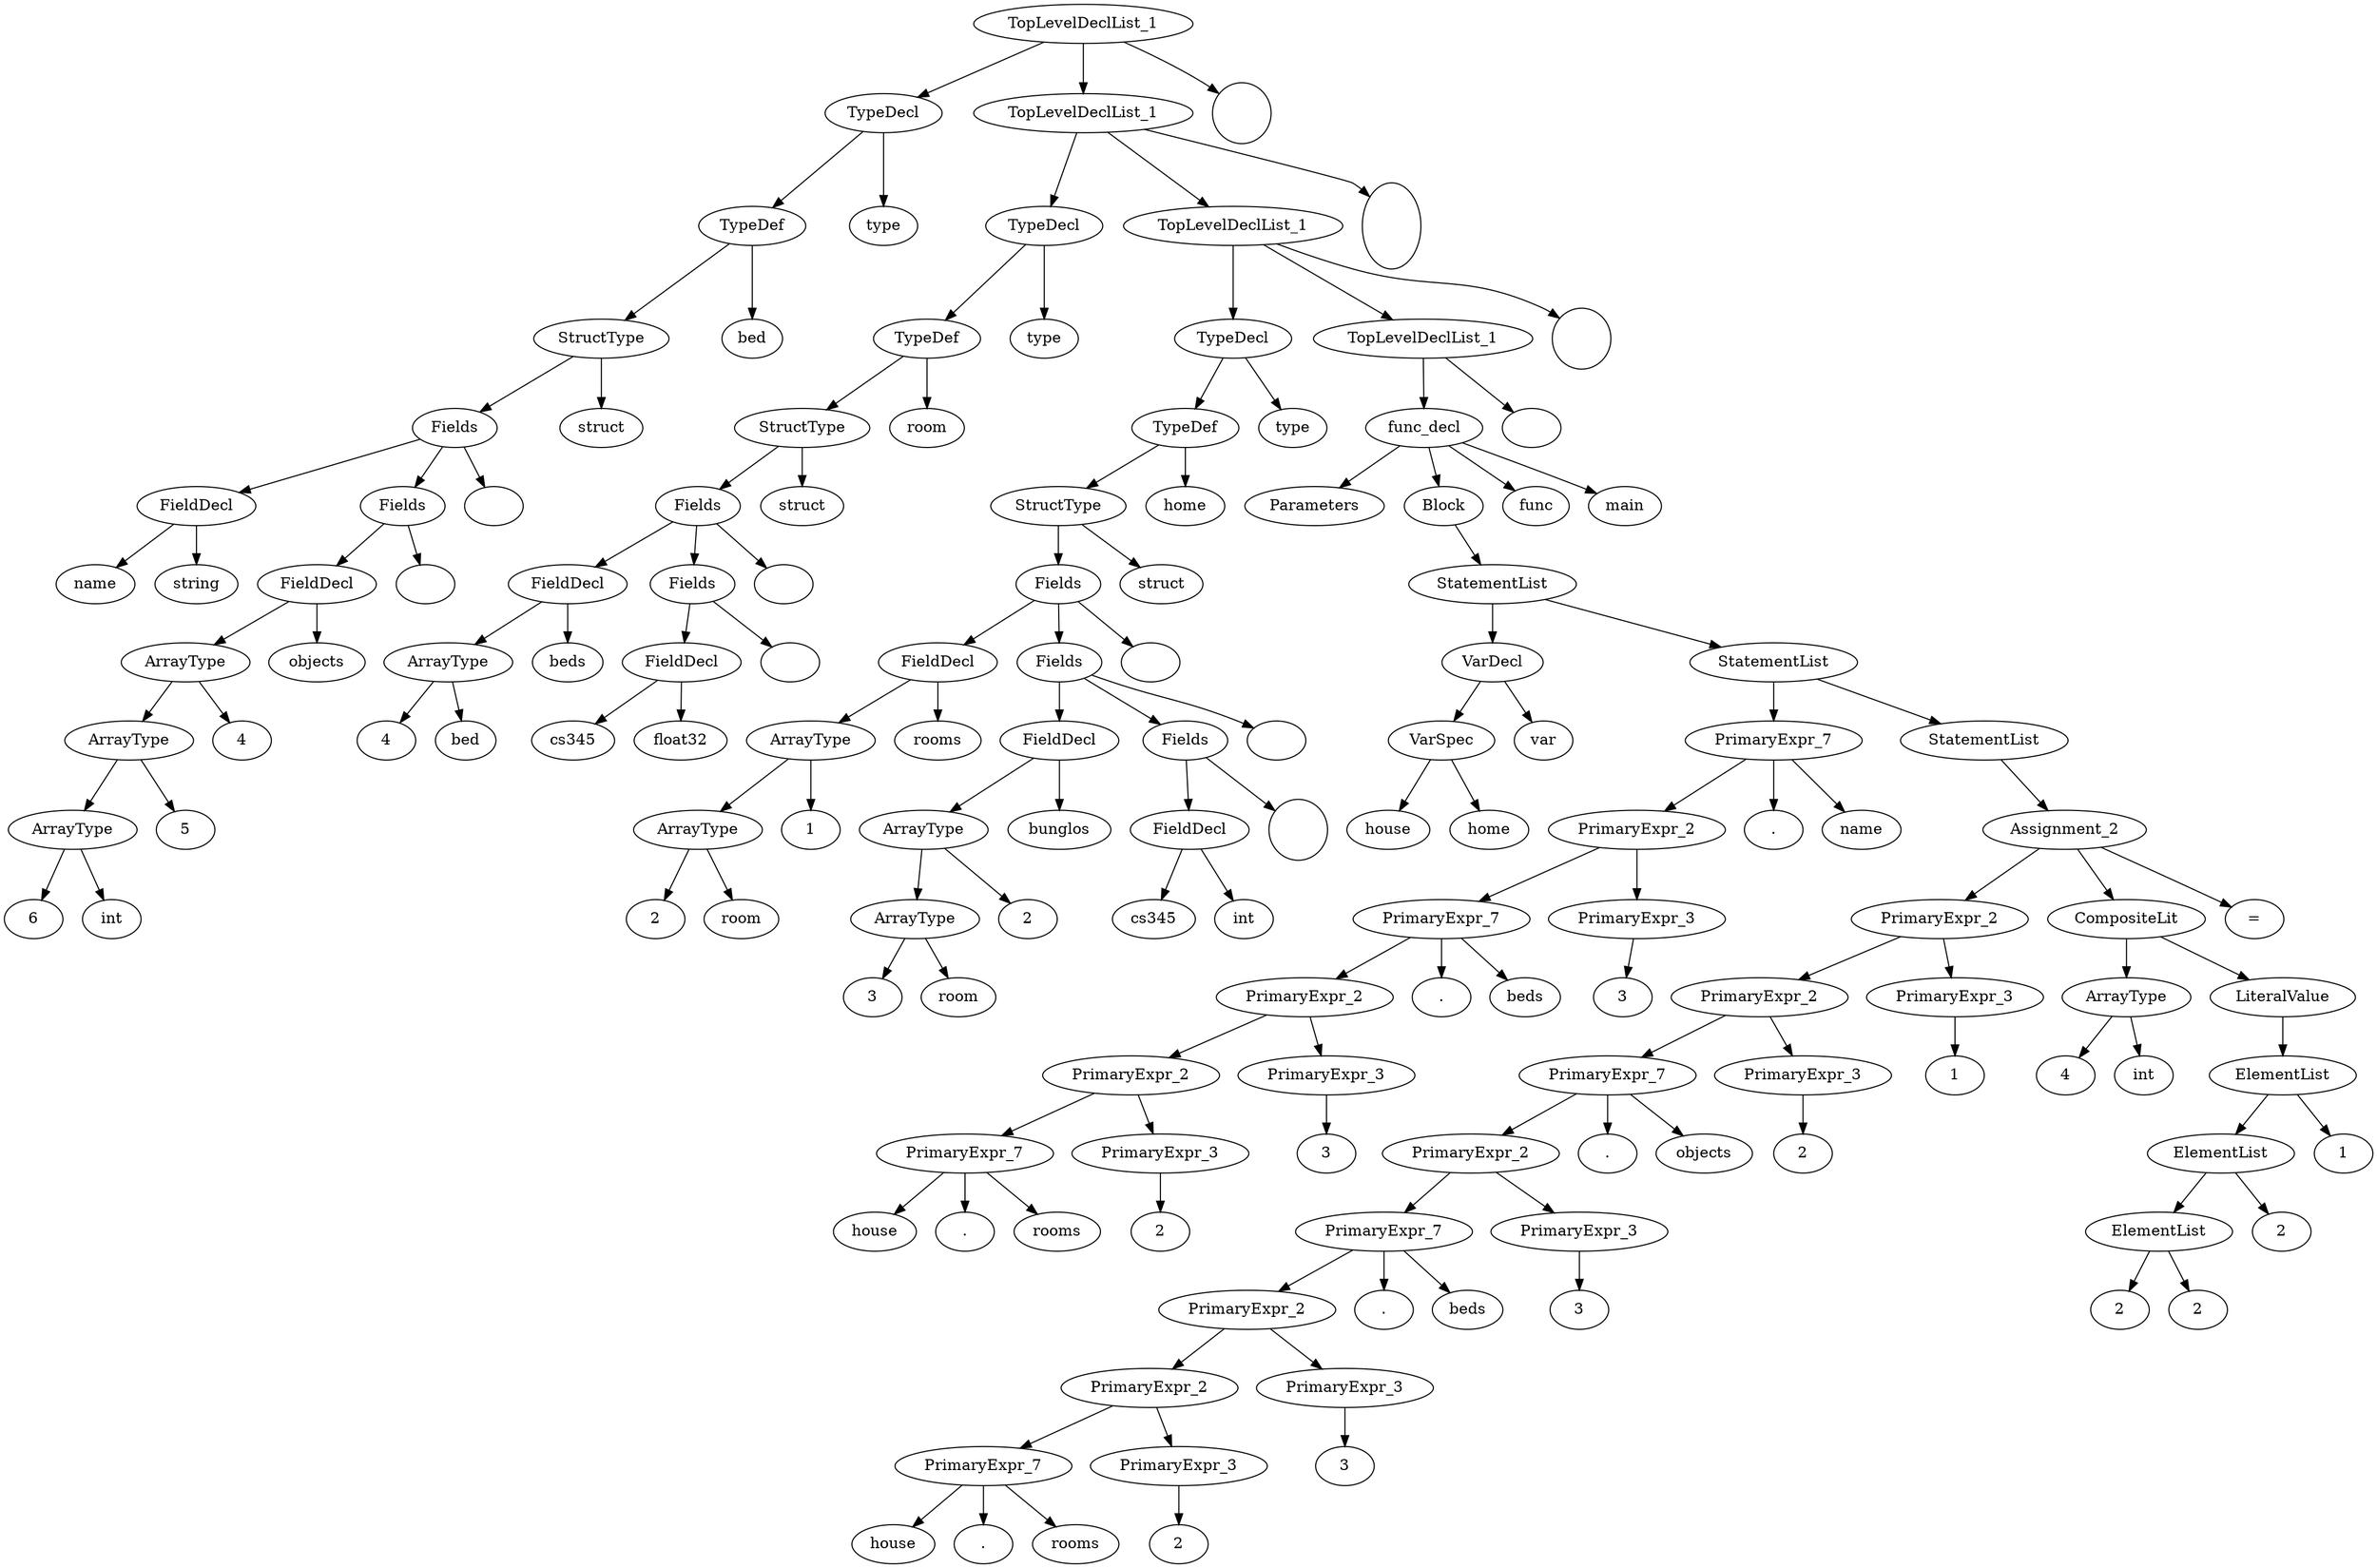 digraph G {
1[label="FieldDecl"]
2[label="name"]
1 -> 2
3[label="string"]
1 -> 3
4[label="ArrayType"]
5[label="6"]
4 -> 5
6[label="int"]
4 -> 6
7[label="ArrayType"]
8[label="5"]
7 -> 8
7 -> 4
9[label="ArrayType"]
10[label="4"]
9 -> 10
9 -> 7
11[label="FieldDecl"]
12[label="objects"]
11 -> 12
11 -> 9
13[label="Fields"]
13 -> 11
14[label="
"]
13 -> 14
15[label="Fields"]
15 -> 1
16[label="
"]
15 -> 16
15 -> 13
17[label="StructType"]
18[label="struct"]
17 -> 18
17 -> 15
19[label="TypeDef"]
20[label="bed"]
19 -> 20
19 -> 17
21[label="TypeDecl"]
22[label="type"]
21 -> 22
21 -> 19
23[label="ArrayType"]
24[label="4"]
23 -> 24
25[label="bed"]
23 -> 25
26[label="FieldDecl"]
27[label="beds"]
26 -> 27
26 -> 23
28[label="FieldDecl"]
29[label="cs345"]
28 -> 29
30[label="float32"]
28 -> 30
31[label="Fields"]
31 -> 28
32[label="
"]
31 -> 32
33[label="Fields"]
33 -> 26
34[label="
"]
33 -> 34
33 -> 31
35[label="StructType"]
36[label="struct"]
35 -> 36
35 -> 33
37[label="TypeDef"]
38[label="room"]
37 -> 38
37 -> 35
39[label="TypeDecl"]
40[label="type"]
39 -> 40
39 -> 37
41[label="ArrayType"]
42[label="2"]
41 -> 42
43[label="room"]
41 -> 43
44[label="ArrayType"]
45[label="1"]
44 -> 45
44 -> 41
46[label="FieldDecl"]
47[label="rooms"]
46 -> 47
46 -> 44
48[label="ArrayType"]
49[label="3"]
48 -> 49
50[label="room"]
48 -> 50
51[label="ArrayType"]
52[label="2"]
51 -> 52
51 -> 48
53[label="FieldDecl"]
54[label="bunglos"]
53 -> 54
53 -> 51
55[label="FieldDecl"]
56[label="cs345"]
55 -> 56
57[label="int"]
55 -> 57
58[label="Fields"]
58 -> 55
59[label="

"]
58 -> 59
60[label="Fields"]
60 -> 53
61[label="
"]
60 -> 61
60 -> 58
62[label="Fields"]
62 -> 46
63[label="
"]
62 -> 63
62 -> 60
64[label="StructType"]
65[label="struct"]
64 -> 65
64 -> 62
66[label="TypeDef"]
67[label="home"]
66 -> 67
66 -> 64
68[label="TypeDecl"]
69[label="type"]
68 -> 69
68 -> 66
70[label="Parameters"]
71[label="VarSpec"]
72[label="house"]
71 -> 72
73[label="home"]
71 -> 73
74[label="VarDecl"]
75[label="var"]
74 -> 75
74 -> 71
76[label="PrimaryExpr_7"]
77[label="house"]
76 -> 77
78[label="."]
76 -> 78
79[label="rooms"]
76 -> 79
80[label="PrimaryExpr_3"]
81[label="2"]
80 -> 81
82[label="PrimaryExpr_2"]
82 -> 76
82 -> 80
83[label="PrimaryExpr_3"]
84[label="3"]
83 -> 84
85[label="PrimaryExpr_2"]
85 -> 82
85 -> 83
86[label="PrimaryExpr_7"]
86 -> 85
87[label="."]
86 -> 87
88[label="beds"]
86 -> 88
89[label="PrimaryExpr_3"]
90[label="3"]
89 -> 90
91[label="PrimaryExpr_2"]
91 -> 86
91 -> 89
92[label="PrimaryExpr_7"]
92 -> 91
93[label="."]
92 -> 93
94[label="name"]
92 -> 94
95[label="PrimaryExpr_7"]
96[label="house"]
95 -> 96
97[label="."]
95 -> 97
98[label="rooms"]
95 -> 98
99[label="PrimaryExpr_3"]
100[label="2"]
99 -> 100
101[label="PrimaryExpr_2"]
101 -> 95
101 -> 99
102[label="PrimaryExpr_3"]
103[label="3"]
102 -> 103
104[label="PrimaryExpr_2"]
104 -> 101
104 -> 102
105[label="PrimaryExpr_7"]
105 -> 104
106[label="."]
105 -> 106
107[label="beds"]
105 -> 107
108[label="PrimaryExpr_3"]
109[label="3"]
108 -> 109
110[label="PrimaryExpr_2"]
110 -> 105
110 -> 108
111[label="PrimaryExpr_7"]
111 -> 110
112[label="."]
111 -> 112
113[label="objects"]
111 -> 113
114[label="PrimaryExpr_3"]
115[label="2"]
114 -> 115
116[label="PrimaryExpr_2"]
116 -> 111
116 -> 114
117[label="PrimaryExpr_3"]
118[label="1"]
117 -> 118
119[label="PrimaryExpr_2"]
119 -> 116
119 -> 117
120[label="ArrayType"]
121[label="4"]
120 -> 121
122[label="int"]
120 -> 122
123[label="ElementList"]
124[label="2"]
123 -> 124
125[label="2"]
123 -> 125
126[label="ElementList"]
127[label="2"]
126 -> 127
126 -> 123
128[label="ElementList"]
129[label="1"]
128 -> 129
128 -> 126
130[label="LiteralValue"]
130 -> 128
131[label="CompositeLit"]
131 -> 120
131 -> 130
132[label="Assignment_2"]
132 -> 119
133[label="="]
132 -> 133
132 -> 131
134[label="StatementList"]
134 -> 132
135[label="StatementList"]
135 -> 92
135 -> 134
136[label="StatementList"]
136 -> 74
136 -> 135
137[label="Block"]
137 -> 136
138[label="func_decl"]
139[label="func"]
138 -> 139
140[label="main"]
138 -> 140
138 -> 70
138 -> 137
141[label="TopLevelDeclList_1"]
141 -> 138
142[label="
"]
141 -> 142
143[label="TopLevelDeclList_1"]
143 -> 68
144[label="

"]
143 -> 144
143 -> 141
145[label="TopLevelDeclList_1"]
145 -> 39
146[label="


"]
145 -> 146
145 -> 143
147[label="TopLevelDeclList_1"]
147 -> 21
148[label="

"]
147 -> 148
147 -> 145
}